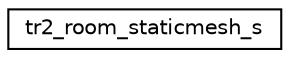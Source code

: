 digraph "Graphical Class Hierarchy"
{
 // INTERACTIVE_SVG=YES
  edge [fontname="Helvetica",fontsize="10",labelfontname="Helvetica",labelfontsize="10"];
  node [fontname="Helvetica",fontsize="10",shape=record];
  rankdir="LR";
  Node1 [label="tr2_room_staticmesh_s",height=0.2,width=0.4,color="black", fillcolor="white", style="filled",URL="$_tomb_raider_8h.html#structtr2__room__staticmesh__s"];
}

